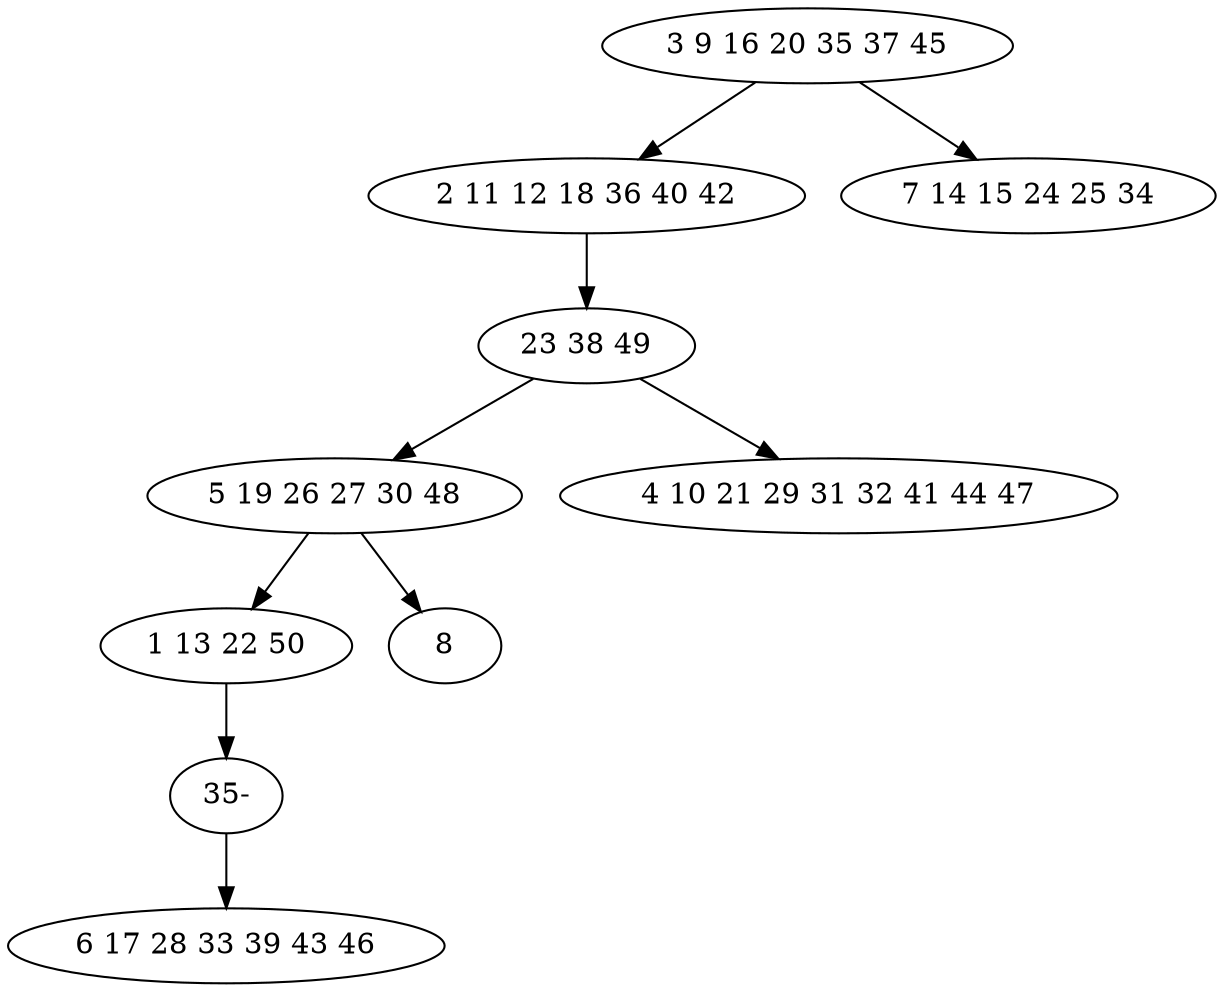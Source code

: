 digraph true_tree {
	"0" -> "1"
	"1" -> "2"
	"2" -> "3"
	"2" -> "4"
	"3" -> "5"
	"3" -> "6"
	"0" -> "7"
	"5" -> "9"
	"9" -> "8"
	"0" [label="3 9 16 20 35 37 45"];
	"1" [label="2 11 12 18 36 40 42"];
	"2" [label="23 38 49"];
	"3" [label="5 19 26 27 30 48"];
	"4" [label="4 10 21 29 31 32 41 44 47"];
	"5" [label="1 13 22 50"];
	"6" [label="8"];
	"7" [label="7 14 15 24 25 34"];
	"8" [label="6 17 28 33 39 43 46"];
	"9" [label="35-"];
}
